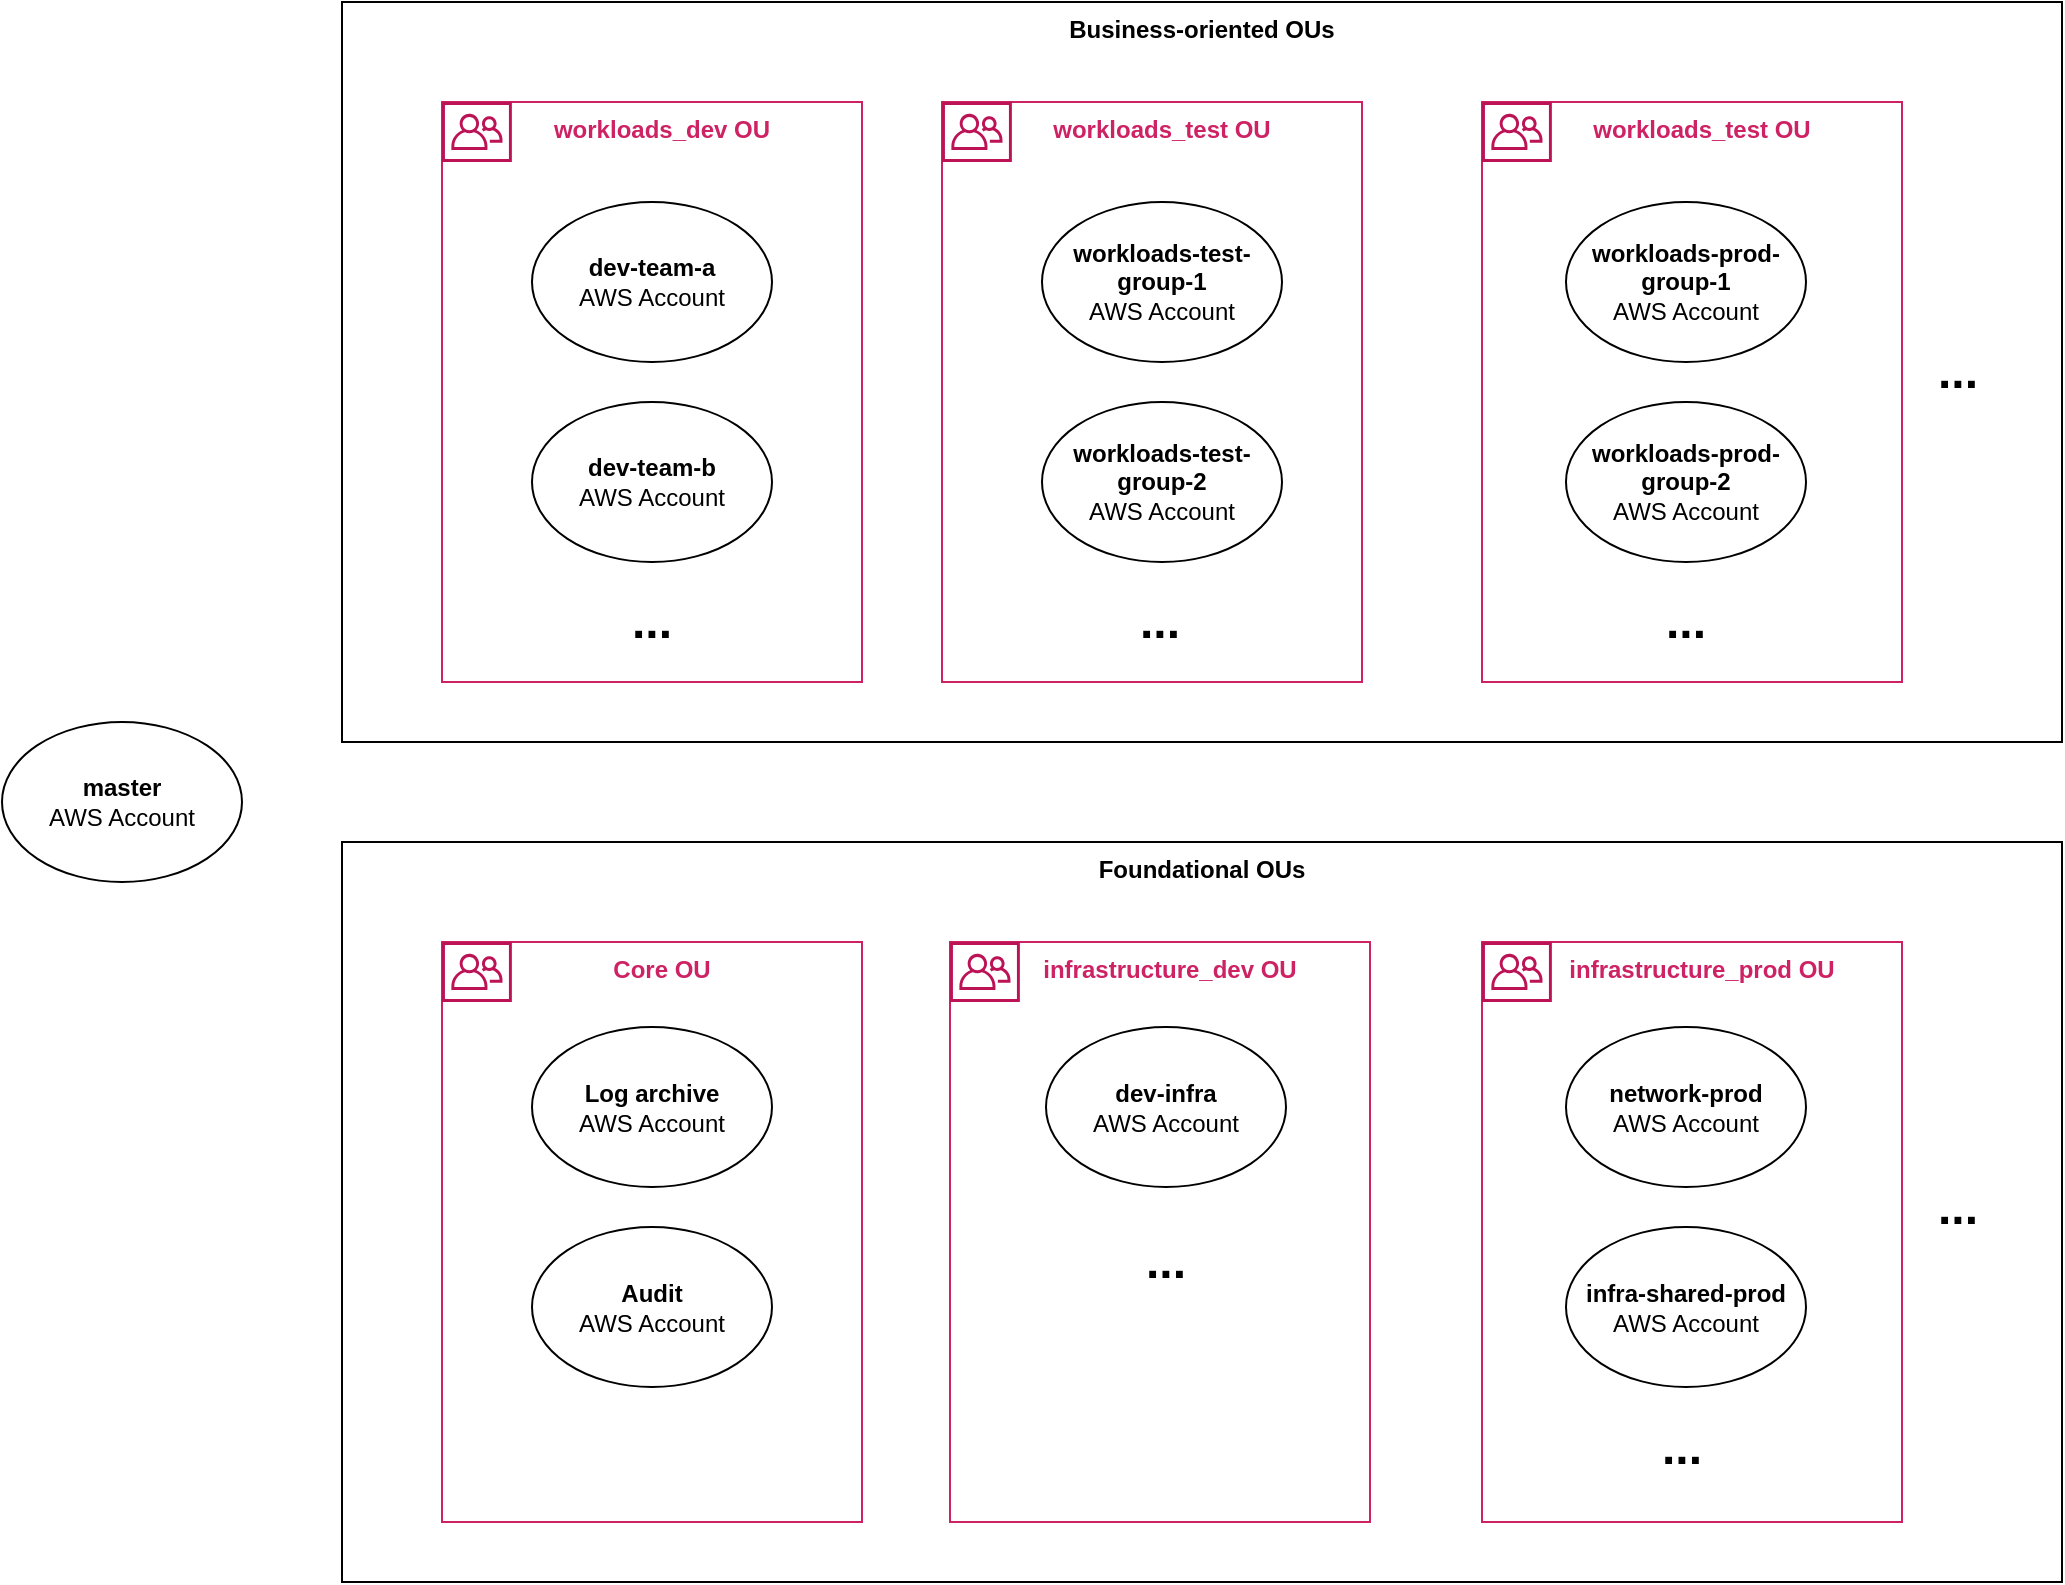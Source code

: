 <mxfile version="12.4.8" type="device"><diagram name="ous" id="FgIuBeBBWIryiQeJghXa"><mxGraphModel dx="3123" dy="786" grid="1" gridSize="10" guides="1" tooltips="1" connect="1" arrows="1" fold="1" page="1" pageScale="1" pageWidth="850" pageHeight="1100" math="0" shadow="0"><root><mxCell id="E-op_mO8SFZNY5spQKt8-0"/><mxCell id="E-op_mO8SFZNY5spQKt8-1" parent="E-op_mO8SFZNY5spQKt8-0"/><mxCell id="TGN7_usM9ftDDk4nqxHV-5" value="Foundational OUs" style="rounded=0;whiteSpace=wrap;html=1;fillColor=#ffffff;verticalAlign=top;fontStyle=1" parent="E-op_mO8SFZNY5spQKt8-1" vertex="1"><mxGeometry x="-1350" y="450" width="860" height="370" as="geometry"/></mxCell><mxCell id="-Sr9HqW2MTU_jcUhxfvE-6" value="&lt;font&gt;&lt;b&gt;&amp;nbsp;&amp;nbsp; Core OU&lt;/b&gt;&lt;/font&gt;" style="rounded=0;whiteSpace=wrap;html=1;fillColor=#ffffff;strokeColor=#CD2264;labelPosition=center;verticalLabelPosition=middle;align=center;verticalAlign=top;fontColor=#CD2264;" vertex="1" parent="E-op_mO8SFZNY5spQKt8-1"><mxGeometry x="-1300" y="500" width="210" height="290" as="geometry"/></mxCell><mxCell id="-Sr9HqW2MTU_jcUhxfvE-7" value="" style="outlineConnect=0;fontColor=#232F3E;gradientColor=none;fillColor=#BC1356;strokeColor=none;dashed=0;verticalLabelPosition=bottom;verticalAlign=top;align=center;html=1;fontSize=12;fontStyle=0;aspect=fixed;pointerEvents=1;shape=mxgraph.aws4.organizations_organizational_unit;" vertex="1" parent="E-op_mO8SFZNY5spQKt8-1"><mxGeometry x="-1300" y="500" width="34.93" height="30" as="geometry"/></mxCell><mxCell id="-Sr9HqW2MTU_jcUhxfvE-8" value="&lt;font&gt;&lt;b&gt;&amp;nbsp;&amp;nbsp; infrastructure_dev OU&lt;/b&gt;&lt;/font&gt;" style="rounded=0;whiteSpace=wrap;html=1;fillColor=#ffffff;strokeColor=#CD2264;labelPosition=center;verticalLabelPosition=middle;align=center;verticalAlign=top;fontColor=#CD2264;" vertex="1" parent="E-op_mO8SFZNY5spQKt8-1"><mxGeometry x="-1046" y="500" width="210" height="290" as="geometry"/></mxCell><mxCell id="-Sr9HqW2MTU_jcUhxfvE-9" value="" style="outlineConnect=0;fontColor=#232F3E;gradientColor=none;fillColor=#BC1356;strokeColor=none;dashed=0;verticalLabelPosition=bottom;verticalAlign=top;align=center;html=1;fontSize=12;fontStyle=0;aspect=fixed;pointerEvents=1;shape=mxgraph.aws4.organizations_organizational_unit;" vertex="1" parent="E-op_mO8SFZNY5spQKt8-1"><mxGeometry x="-1046" y="500" width="34.93" height="30" as="geometry"/></mxCell><mxCell id="-Sr9HqW2MTU_jcUhxfvE-10" value="&lt;font&gt;&lt;b&gt;&amp;nbsp;&amp;nbsp; infrastructure_prod OU&lt;/b&gt;&lt;/font&gt;" style="rounded=0;whiteSpace=wrap;html=1;fillColor=#ffffff;strokeColor=#CD2264;labelPosition=center;verticalLabelPosition=middle;align=center;verticalAlign=top;fontColor=#CD2264;" vertex="1" parent="E-op_mO8SFZNY5spQKt8-1"><mxGeometry x="-780" y="500" width="210" height="290" as="geometry"/></mxCell><mxCell id="-Sr9HqW2MTU_jcUhxfvE-11" value="" style="outlineConnect=0;fontColor=#232F3E;gradientColor=none;fillColor=#BC1356;strokeColor=none;dashed=0;verticalLabelPosition=bottom;verticalAlign=top;align=center;html=1;fontSize=12;fontStyle=0;aspect=fixed;pointerEvents=1;shape=mxgraph.aws4.organizations_organizational_unit;" vertex="1" parent="E-op_mO8SFZNY5spQKt8-1"><mxGeometry x="-780" y="500" width="34.93" height="30" as="geometry"/></mxCell><mxCell id="TGN7_usM9ftDDk4nqxHV-6" value="Business-oriented OUs" style="rounded=0;whiteSpace=wrap;html=1;fillColor=#ffffff;verticalAlign=top;fontStyle=1" parent="E-op_mO8SFZNY5spQKt8-1" vertex="1"><mxGeometry x="-1350" y="30" width="860" height="370" as="geometry"/></mxCell><mxCell id="-Sr9HqW2MTU_jcUhxfvE-4" value="&lt;font&gt;&lt;b&gt;&amp;nbsp;&amp;nbsp; workloads_test OU&lt;/b&gt;&lt;/font&gt;" style="rounded=0;whiteSpace=wrap;html=1;fillColor=#ffffff;strokeColor=#CD2264;labelPosition=center;verticalLabelPosition=middle;align=center;verticalAlign=top;fontColor=#CD2264;" vertex="1" parent="E-op_mO8SFZNY5spQKt8-1"><mxGeometry x="-780" y="80" width="210" height="290" as="geometry"/></mxCell><mxCell id="-Sr9HqW2MTU_jcUhxfvE-5" value="" style="outlineConnect=0;fontColor=#232F3E;gradientColor=none;fillColor=#BC1356;strokeColor=none;dashed=0;verticalLabelPosition=bottom;verticalAlign=top;align=center;html=1;fontSize=12;fontStyle=0;aspect=fixed;pointerEvents=1;shape=mxgraph.aws4.organizations_organizational_unit;" vertex="1" parent="E-op_mO8SFZNY5spQKt8-1"><mxGeometry x="-780" y="80" width="34.93" height="30" as="geometry"/></mxCell><mxCell id="-Sr9HqW2MTU_jcUhxfvE-2" value="&lt;font&gt;&lt;b&gt;&amp;nbsp;&amp;nbsp; workloads_test OU&lt;/b&gt;&lt;/font&gt;" style="rounded=0;whiteSpace=wrap;html=1;fillColor=#ffffff;strokeColor=#CD2264;labelPosition=center;verticalLabelPosition=middle;align=center;verticalAlign=top;fontColor=#CD2264;" vertex="1" parent="E-op_mO8SFZNY5spQKt8-1"><mxGeometry x="-1050" y="80" width="210" height="290" as="geometry"/></mxCell><mxCell id="-Sr9HqW2MTU_jcUhxfvE-3" value="" style="outlineConnect=0;fontColor=#232F3E;gradientColor=none;fillColor=#BC1356;strokeColor=none;dashed=0;verticalLabelPosition=bottom;verticalAlign=top;align=center;html=1;fontSize=12;fontStyle=0;aspect=fixed;pointerEvents=1;shape=mxgraph.aws4.organizations_organizational_unit;" vertex="1" parent="E-op_mO8SFZNY5spQKt8-1"><mxGeometry x="-1050" y="80" width="34.93" height="30" as="geometry"/></mxCell><mxCell id="-Sr9HqW2MTU_jcUhxfvE-1" value="&lt;font&gt;&lt;b&gt;&amp;nbsp;&amp;nbsp; workloads_dev OU&lt;/b&gt;&lt;/font&gt;" style="rounded=0;whiteSpace=wrap;html=1;fillColor=#ffffff;strokeColor=#CD2264;labelPosition=center;verticalLabelPosition=middle;align=center;verticalAlign=top;fontColor=#CD2264;" vertex="1" parent="E-op_mO8SFZNY5spQKt8-1"><mxGeometry x="-1300" y="80" width="210" height="290" as="geometry"/></mxCell><mxCell id="TGN7_usM9ftDDk4nqxHV-12" value="" style="outlineConnect=0;fontColor=#232F3E;gradientColor=none;fillColor=#BC1356;strokeColor=none;dashed=0;verticalLabelPosition=bottom;verticalAlign=top;align=center;html=1;fontSize=12;fontStyle=0;aspect=fixed;pointerEvents=1;shape=mxgraph.aws4.organizations_organizational_unit;" parent="E-op_mO8SFZNY5spQKt8-1" vertex="1"><mxGeometry x="-1300" y="80" width="34.93" height="30" as="geometry"/></mxCell><mxCell id="yGO294mpCi_V9HRpo34l-10" value="&lt;div&gt;&lt;b&gt;Log archive&lt;/b&gt;&lt;/div&gt;&lt;div&gt;AWS Account&lt;br&gt;&lt;/div&gt;" style="ellipse;whiteSpace=wrap;html=1;" parent="E-op_mO8SFZNY5spQKt8-1" vertex="1"><mxGeometry x="-1255" y="542.5" width="120" height="80" as="geometry"/></mxCell><mxCell id="yGO294mpCi_V9HRpo34l-11" value="&lt;div&gt;&lt;b&gt;Audit&lt;/b&gt;&lt;/div&gt;&lt;div&gt;AWS Account&lt;br&gt;&lt;/div&gt;" style="ellipse;whiteSpace=wrap;html=1;" parent="E-op_mO8SFZNY5spQKt8-1" vertex="1"><mxGeometry x="-1255" y="642.5" width="120" height="80" as="geometry"/></mxCell><mxCell id="yGO294mpCi_V9HRpo34l-12" value="&lt;div&gt;&lt;b&gt;network-prod&lt;/b&gt;&lt;br&gt;&lt;/div&gt;&lt;div&gt;AWS Account&lt;br&gt;&lt;/div&gt;" style="ellipse;whiteSpace=wrap;html=1;" parent="E-op_mO8SFZNY5spQKt8-1" vertex="1"><mxGeometry x="-738" y="542.5" width="120" height="80" as="geometry"/></mxCell><mxCell id="yGO294mpCi_V9HRpo34l-13" value="&lt;b&gt;infra-shared-prod&lt;/b&gt;&lt;div&gt;AWS Account&lt;br&gt;&lt;/div&gt;" style="ellipse;whiteSpace=wrap;html=1;" parent="E-op_mO8SFZNY5spQKt8-1" vertex="1"><mxGeometry x="-738" y="642.5" width="120" height="80" as="geometry"/></mxCell><mxCell id="yGO294mpCi_V9HRpo34l-19" value="&lt;div&gt;&lt;b&gt;workloads-test-group-1&lt;/b&gt;&lt;br&gt;&lt;/div&gt;&lt;div&gt;AWS Account&lt;br&gt;&lt;/div&gt;" style="ellipse;whiteSpace=wrap;html=1;" parent="E-op_mO8SFZNY5spQKt8-1" vertex="1"><mxGeometry x="-1000" y="130" width="120" height="80" as="geometry"/></mxCell><mxCell id="yGO294mpCi_V9HRpo34l-20" value="&lt;div&gt;&lt;b&gt;workloads-prod-group-1&lt;/b&gt;&lt;br&gt;&lt;/div&gt;&lt;div&gt;AWS Account&lt;br&gt;&lt;/div&gt;" style="ellipse;whiteSpace=wrap;html=1;" parent="E-op_mO8SFZNY5spQKt8-1" vertex="1"><mxGeometry x="-738" y="130" width="120" height="80" as="geometry"/></mxCell><mxCell id="yGO294mpCi_V9HRpo34l-21" value="&lt;div&gt;&lt;b&gt;workloads-test-group-2&lt;/b&gt;&lt;br&gt;&lt;/div&gt;&lt;div&gt;AWS Account&lt;br&gt;&lt;/div&gt;" style="ellipse;whiteSpace=wrap;html=1;" parent="E-op_mO8SFZNY5spQKt8-1" vertex="1"><mxGeometry x="-1000" y="230" width="120" height="80" as="geometry"/></mxCell><mxCell id="yGO294mpCi_V9HRpo34l-22" value="&lt;div&gt;&lt;b&gt;workloads-prod-group-2&lt;/b&gt;&lt;br&gt;&lt;/div&gt;&lt;div&gt;AWS Account&lt;br&gt;&lt;/div&gt;" style="ellipse;whiteSpace=wrap;html=1;" parent="E-op_mO8SFZNY5spQKt8-1" vertex="1"><mxGeometry x="-738" y="230" width="120" height="80" as="geometry"/></mxCell><mxCell id="yGO294mpCi_V9HRpo34l-25" value="&lt;font style=&quot;font-size: 24px&quot;&gt;&lt;b&gt;...&lt;/b&gt;&lt;/font&gt;" style="text;html=1;strokeColor=none;fillColor=none;align=center;verticalAlign=middle;whiteSpace=wrap;rounded=0;" parent="E-op_mO8SFZNY5spQKt8-1" vertex="1"><mxGeometry x="-961" y="330" width="40" height="20" as="geometry"/></mxCell><mxCell id="yGO294mpCi_V9HRpo34l-26" value="&lt;font style=&quot;font-size: 24px&quot;&gt;&lt;b&gt;...&lt;/b&gt;&lt;/font&gt;" style="text;html=1;strokeColor=none;fillColor=none;align=center;verticalAlign=middle;whiteSpace=wrap;rounded=0;" parent="E-op_mO8SFZNY5spQKt8-1" vertex="1"><mxGeometry x="-698" y="330" width="40" height="20" as="geometry"/></mxCell><mxCell id="yGO294mpCi_V9HRpo34l-28" value="&lt;font style=&quot;font-size: 24px&quot;&gt;&lt;b&gt;...&lt;/b&gt;&lt;/font&gt;" style="text;html=1;strokeColor=none;fillColor=none;align=center;verticalAlign=middle;whiteSpace=wrap;rounded=0;" parent="E-op_mO8SFZNY5spQKt8-1" vertex="1"><mxGeometry x="-562" y="205" width="40" height="20" as="geometry"/></mxCell><mxCell id="yGO294mpCi_V9HRpo34l-29" value="&lt;font style=&quot;font-size: 24px&quot;&gt;&lt;b&gt;...&lt;/b&gt;&lt;/font&gt;" style="text;html=1;strokeColor=none;fillColor=none;align=center;verticalAlign=middle;whiteSpace=wrap;rounded=0;" parent="E-op_mO8SFZNY5spQKt8-1" vertex="1"><mxGeometry x="-562" y="622.5" width="40" height="20" as="geometry"/></mxCell><mxCell id="yGO294mpCi_V9HRpo34l-30" value="&lt;font style=&quot;font-size: 24px&quot;&gt;&lt;b&gt;...&lt;/b&gt;&lt;/font&gt;" style="text;html=1;strokeColor=none;fillColor=none;align=center;verticalAlign=middle;whiteSpace=wrap;rounded=0;" parent="E-op_mO8SFZNY5spQKt8-1" vertex="1"><mxGeometry x="-700" y="742.5" width="40" height="20" as="geometry"/></mxCell><mxCell id="yGO294mpCi_V9HRpo34l-32" value="&lt;div&gt;&lt;b&gt;master&lt;/b&gt;&lt;/div&gt;&lt;div&gt;AWS Account&lt;br&gt;&lt;/div&gt;" style="ellipse;whiteSpace=wrap;html=1;" parent="E-op_mO8SFZNY5spQKt8-1" vertex="1"><mxGeometry x="-1520" y="390" width="120" height="80" as="geometry"/></mxCell><mxCell id="TGN7_usM9ftDDk4nqxHV-10" value="&lt;div&gt;&lt;b&gt;dev-team-a&lt;/b&gt;&lt;br&gt;&lt;/div&gt;&lt;div&gt;AWS Account&lt;br&gt;&lt;/div&gt;" style="ellipse;whiteSpace=wrap;html=1;" parent="E-op_mO8SFZNY5spQKt8-1" vertex="1"><mxGeometry x="-1255" y="130" width="120" height="80" as="geometry"/></mxCell><mxCell id="TGN7_usM9ftDDk4nqxHV-11" value="&lt;font style=&quot;font-size: 24px&quot;&gt;&lt;b&gt;...&lt;/b&gt;&lt;/font&gt;" style="text;html=1;strokeColor=none;fillColor=none;align=center;verticalAlign=middle;whiteSpace=wrap;rounded=0;" parent="E-op_mO8SFZNY5spQKt8-1" vertex="1"><mxGeometry x="-1215" y="330" width="40" height="20" as="geometry"/></mxCell><mxCell id="TGN7_usM9ftDDk4nqxHV-13" value="&lt;div&gt;&lt;b&gt;dev-team-b&lt;/b&gt;&lt;br&gt;&lt;/div&gt;&lt;div&gt;AWS Account&lt;br&gt;&lt;/div&gt;" style="ellipse;whiteSpace=wrap;html=1;" parent="E-op_mO8SFZNY5spQKt8-1" vertex="1"><mxGeometry x="-1255" y="230" width="120" height="80" as="geometry"/></mxCell><mxCell id="b6w5Y-TTGdB44snuQuu8-1" value="&lt;div&gt;&lt;b&gt;dev-infra&lt;/b&gt;&lt;br&gt;&lt;/div&gt;&lt;div&gt;AWS Account&lt;br&gt;&lt;/div&gt;" style="ellipse;whiteSpace=wrap;html=1;" parent="E-op_mO8SFZNY5spQKt8-1" vertex="1"><mxGeometry x="-998" y="542.5" width="120" height="80" as="geometry"/></mxCell><mxCell id="b6w5Y-TTGdB44snuQuu8-3" value="&lt;font style=&quot;font-size: 24px&quot;&gt;&lt;b&gt;...&lt;/b&gt;&lt;/font&gt;" style="text;html=1;strokeColor=none;fillColor=none;align=center;verticalAlign=middle;whiteSpace=wrap;rounded=0;" parent="E-op_mO8SFZNY5spQKt8-1" vertex="1"><mxGeometry x="-958" y="650" width="40" height="20" as="geometry"/></mxCell></root></mxGraphModel></diagram></mxfile>